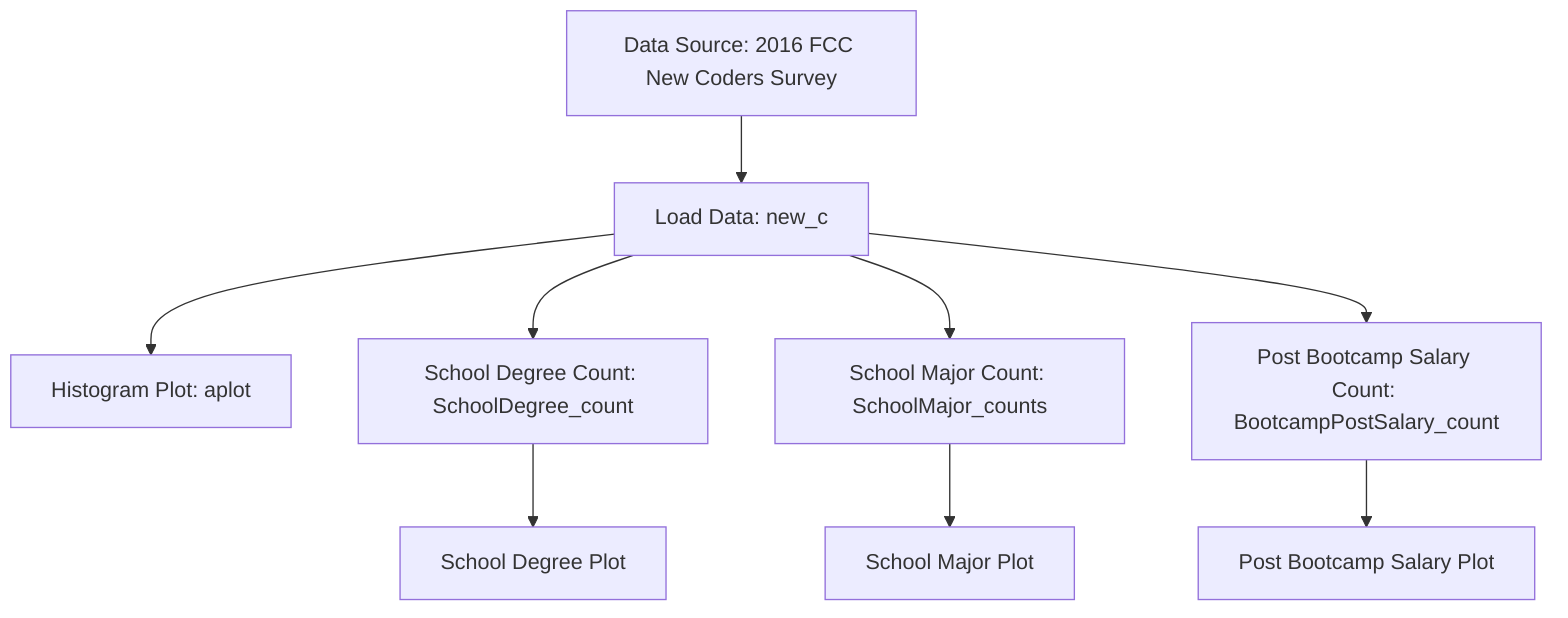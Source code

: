 flowchart TD

%% Data Sources
A["Data Source: 2016 FCC New Coders Survey"] 
%% Represents the data source used for the analysis
click A "file: ../input/2016-FCC-New-Coders-Survey-Data.csv" "Click here for the data source file"

%% Data Loading
B["Load Data: new_c"]
%% Reads data from CSV using pandas read_csv
A --> B

%% Data Variable: Age Distribution
C["Histogram Plot: aplot"]
%% Age distribution histogram derived from new_c
B --> C

%% Data Variable: Degree Analysis
D["School Degree Count: SchoolDegree_count"]
%% Count of each unique school degree from new_c
B --> D
D --> E["School Degree Plot"]

%% Data Variable: Major Analysis
F["School Major Count: SchoolMajor_counts"]
%% Count of each unique school major from new_c
B --> F
F --> G["School Major Plot"]

%% Data Variable: Post Bootcamp Salary Analysis
H["Post Bootcamp Salary Count: BootcampPostSalary_count"]
%% Count of different post-bootcamp salaries from new_c
B --> H
H --> I["Post Bootcamp Salary Plot"]